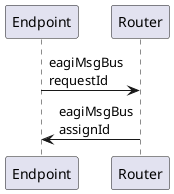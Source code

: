 @startuml
Endpoint -> Router: eagiMsgBus\nrequestId
Router -> Endpoint: eagiMsgBus\nassignId
@enduml
